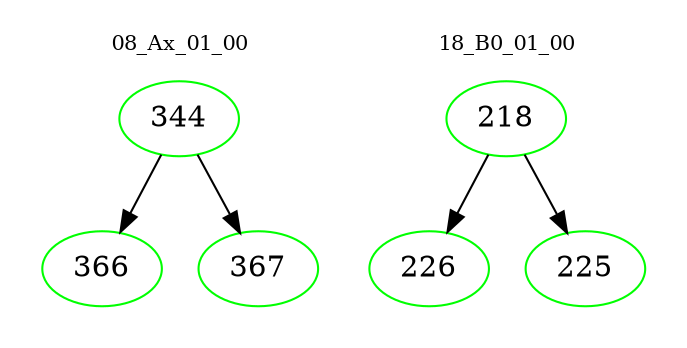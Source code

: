 digraph{
subgraph cluster_0 {
color = white
label = "08_Ax_01_00";
fontsize=10;
T0_344 [label="344", color="green"]
T0_344 -> T0_366 [color="black"]
T0_366 [label="366", color="green"]
T0_344 -> T0_367 [color="black"]
T0_367 [label="367", color="green"]
}
subgraph cluster_1 {
color = white
label = "18_B0_01_00";
fontsize=10;
T1_218 [label="218", color="green"]
T1_218 -> T1_226 [color="black"]
T1_226 [label="226", color="green"]
T1_218 -> T1_225 [color="black"]
T1_225 [label="225", color="green"]
}
}
